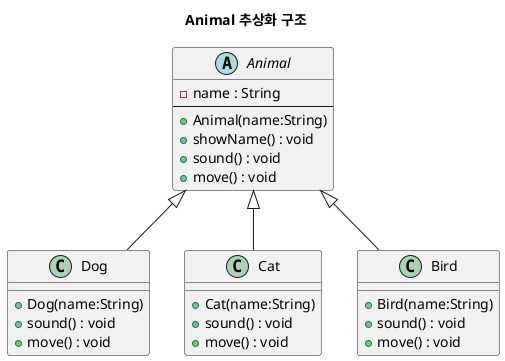 @startuml
title Animal 추상화 구조

abstract class Animal {
  - name : String
  --
  + Animal(name:String)
  + showName() : void
  + sound() : void
  + move() : void
}

class Dog {
  + Dog(name:String)
  + sound() : void
  + move() : void
}

class Cat {
  + Cat(name:String)
  + sound() : void
  + move() : void
}

class Bird {
  + Bird(name:String)
  + sound() : void
  + move() : void
}

Animal <|-- Dog
Animal <|-- Cat
Animal <|-- Bird
@enduml

